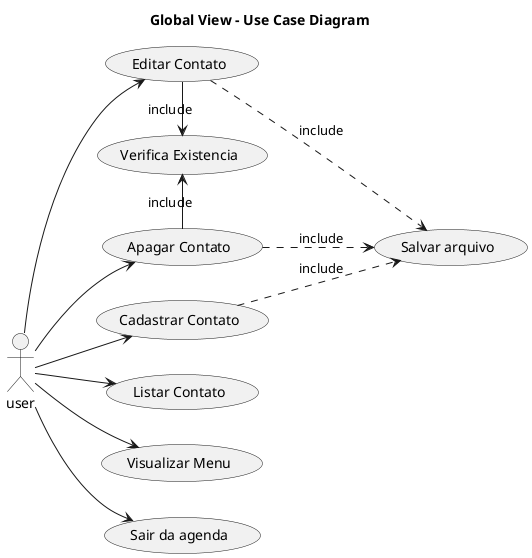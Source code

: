 @startuml

title Global View - Use Case Diagram

left to right direction

actor user

user --> (Apagar Contato)
user --> (Editar Contato)
user --> (Cadastrar Contato)
user --> (Listar Contato)
user --> (Visualizar Menu)
user --> (Sair da agenda)

(Cadastrar Contato) ..> (Salvar arquivo) : include
(Apagar Contato) ..> (Salvar arquivo) : include
(Editar Contato) ..> (Salvar arquivo) : include

(Apagar Contato) -left-> (Verifica Existencia) : include
(Editar Contato) -> (Verifica Existencia) : include

@enduml